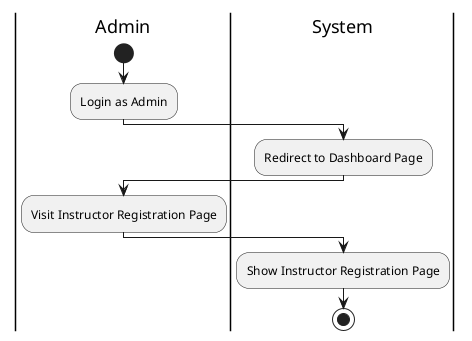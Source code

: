 @startuml ManageInstructorRegistration
|Admin|
start
:Login as Admin;
|System|
:Redirect to Dashboard Page;
|Admin|
:Visit Instructor Registration Page;
|System|
:Show Instructor Registration Page;
stop
@enduml
